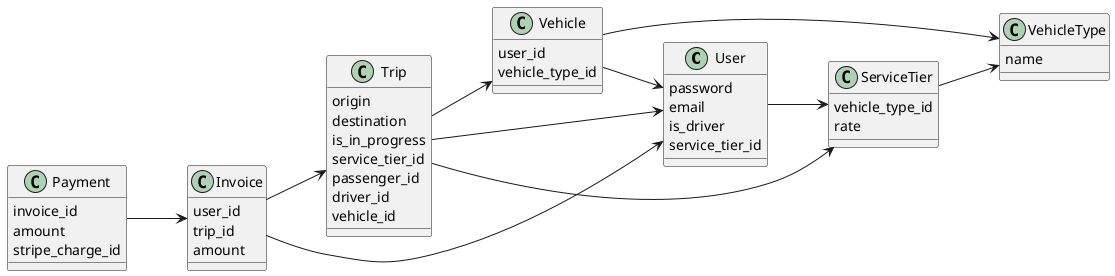 @startuml
left to right direction
skinparam shadowing false

class User {
  password
  email
  is_driver
  service_tier_id
}

class Trip {
  origin
  destination
  is_in_progress
  service_tier_id
  passenger_id
  driver_id
  vehicle_id
}

class Invoice {
  user_id
  trip_id
  amount
}

class Payment {
  invoice_id
  amount
  stripe_charge_id
}

class ServiceTier {
  vehicle_type_id
  rate
}

class Vehicle {
  user_id
  vehicle_type_id
}

class VehicleType {
  name
}


Trip --> User
Trip --> ServiceTier
Trip --> Vehicle
Vehicle --> User
Invoice --> User
Invoice --> Trip
Payment --> Invoice
ServiceTier --> VehicleType
Vehicle --> VehicleType
User --> ServiceTier

@enduml
